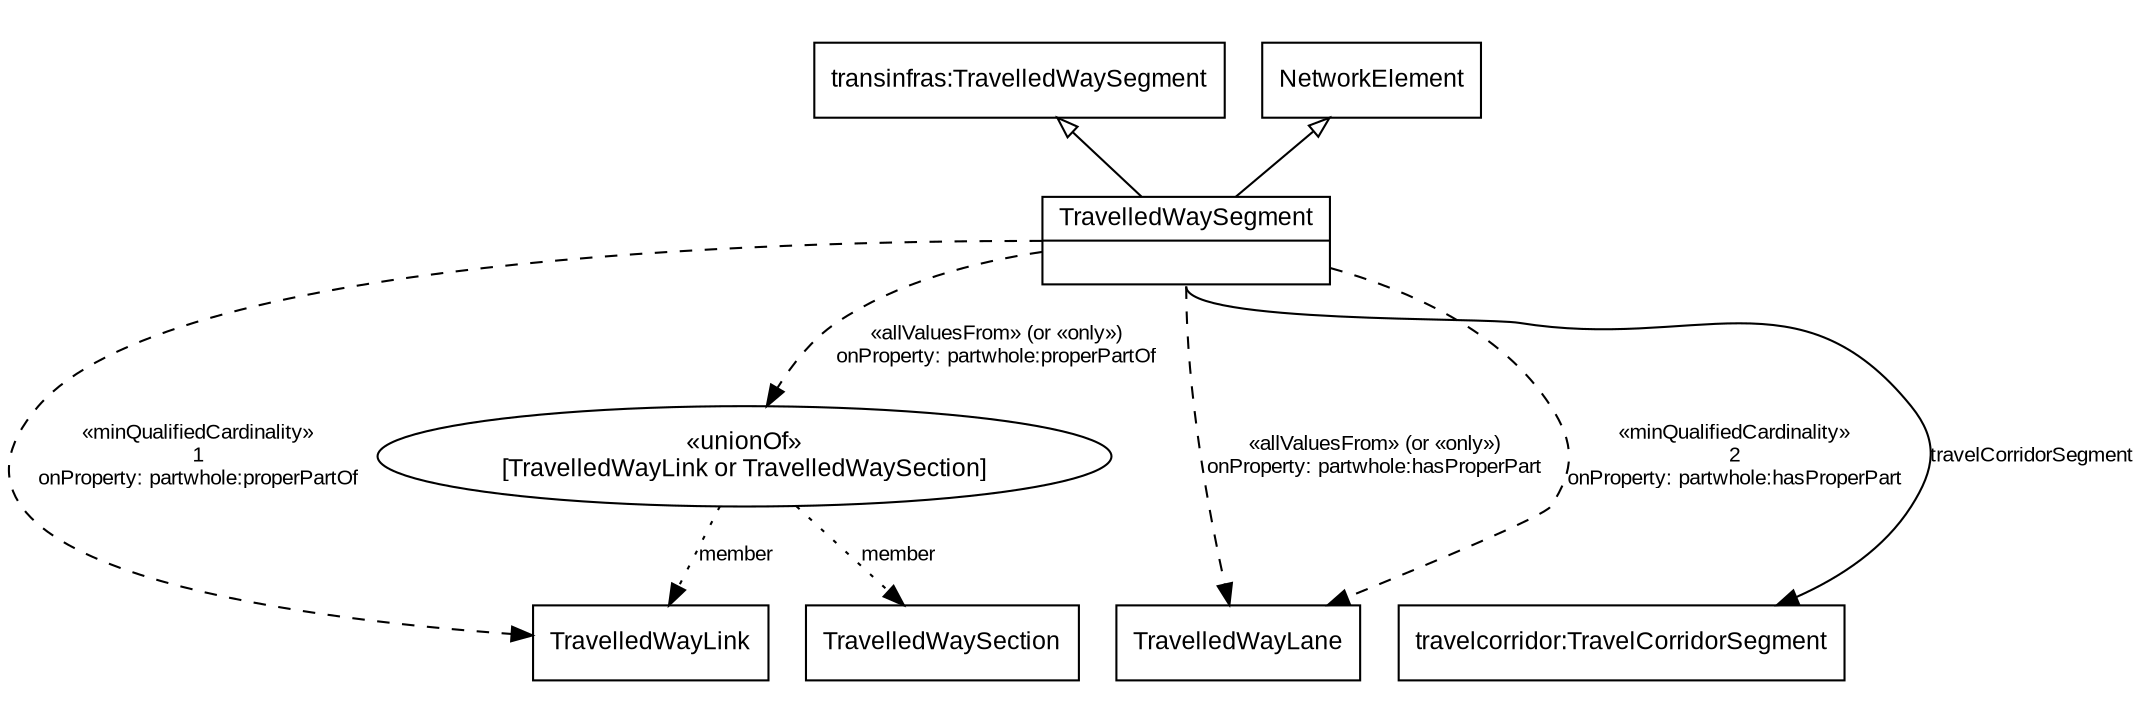 digraph {
	graph [overlap=false splines=true]
	node [fontname=Arial fontsize=12 shape=record]
	edge [fontname=Arial fontsize=10]
	subgraph cluster_main {
		rankdir=TB style=invis
		NetworkElement [label=NetworkElement]
		transinfras_TravelledWaySegment [label="transinfras:TravelledWaySegment"]
		{
			rank=max
			TravelledWaySegment [label="{TravelledWaySegment|}"]
		}
		TravelledWaySegment -> NetworkElement [arrowhead=onormal style=solid]
		TravelledWaySegment -> transinfras_TravelledWaySegment [arrowhead=onormal style=solid]
	}
	subgraph cluster_others {
		style=invis
		TravelledWayLane [label=TravelledWayLane]
		TravelledWayLink [label=TravelledWayLink]
		TravelledWaySection [label=TravelledWaySection]
		travelcorridor_TravelCorridorSegment [label="travelcorridor:TravelCorridorSegment"]
	}
	TravelledWaySegment:s -> travelcorridor_TravelCorridorSegment [label=travelCorridorSegment]
	TravelledWaySegment:s -> TravelledWayLane [style=dashed, label="«allValuesFrom» (or «only»)\nonProperty: partwhole:hasProperPart", arrowhead=normal]
	
	// Union Node for the range refinement
    Union [label="«unionOf»\n[TravelledWayLink or TravelledWaySection]", shape=ellipse, fillcolor=lightyellow];

    // Union connections (dotted for membership)
    Union -> TravelledWayLink [style=dotted, label="member", arrowhead=normal];
    Union -> TravelledWaySection [style=dotted, label="member", arrowhead=normal];

    // Range Refinement Restriction (dashed dependency to Union)
    TravelledWaySegment -> Union [style=dashed, label="«allValuesFrom» (or «only»)\nonProperty: partwhole:properPartOf", arrowhead=normal];
    TravelledWaySegment -> TravelledWayLink [style=dashed, label="«minQualifiedCardinality»\n1\nonProperty: partwhole:properPartOf", arrowhead=normal];

    // New Min Qualified Cardinality Restriction for TravelledWayLanes
    TravelledWaySegment -> TravelledWayLane [style=dashed, label="«minQualifiedCardinality»\n2\nonProperty: partwhole:hasProperPart", arrowhead=normal];
}